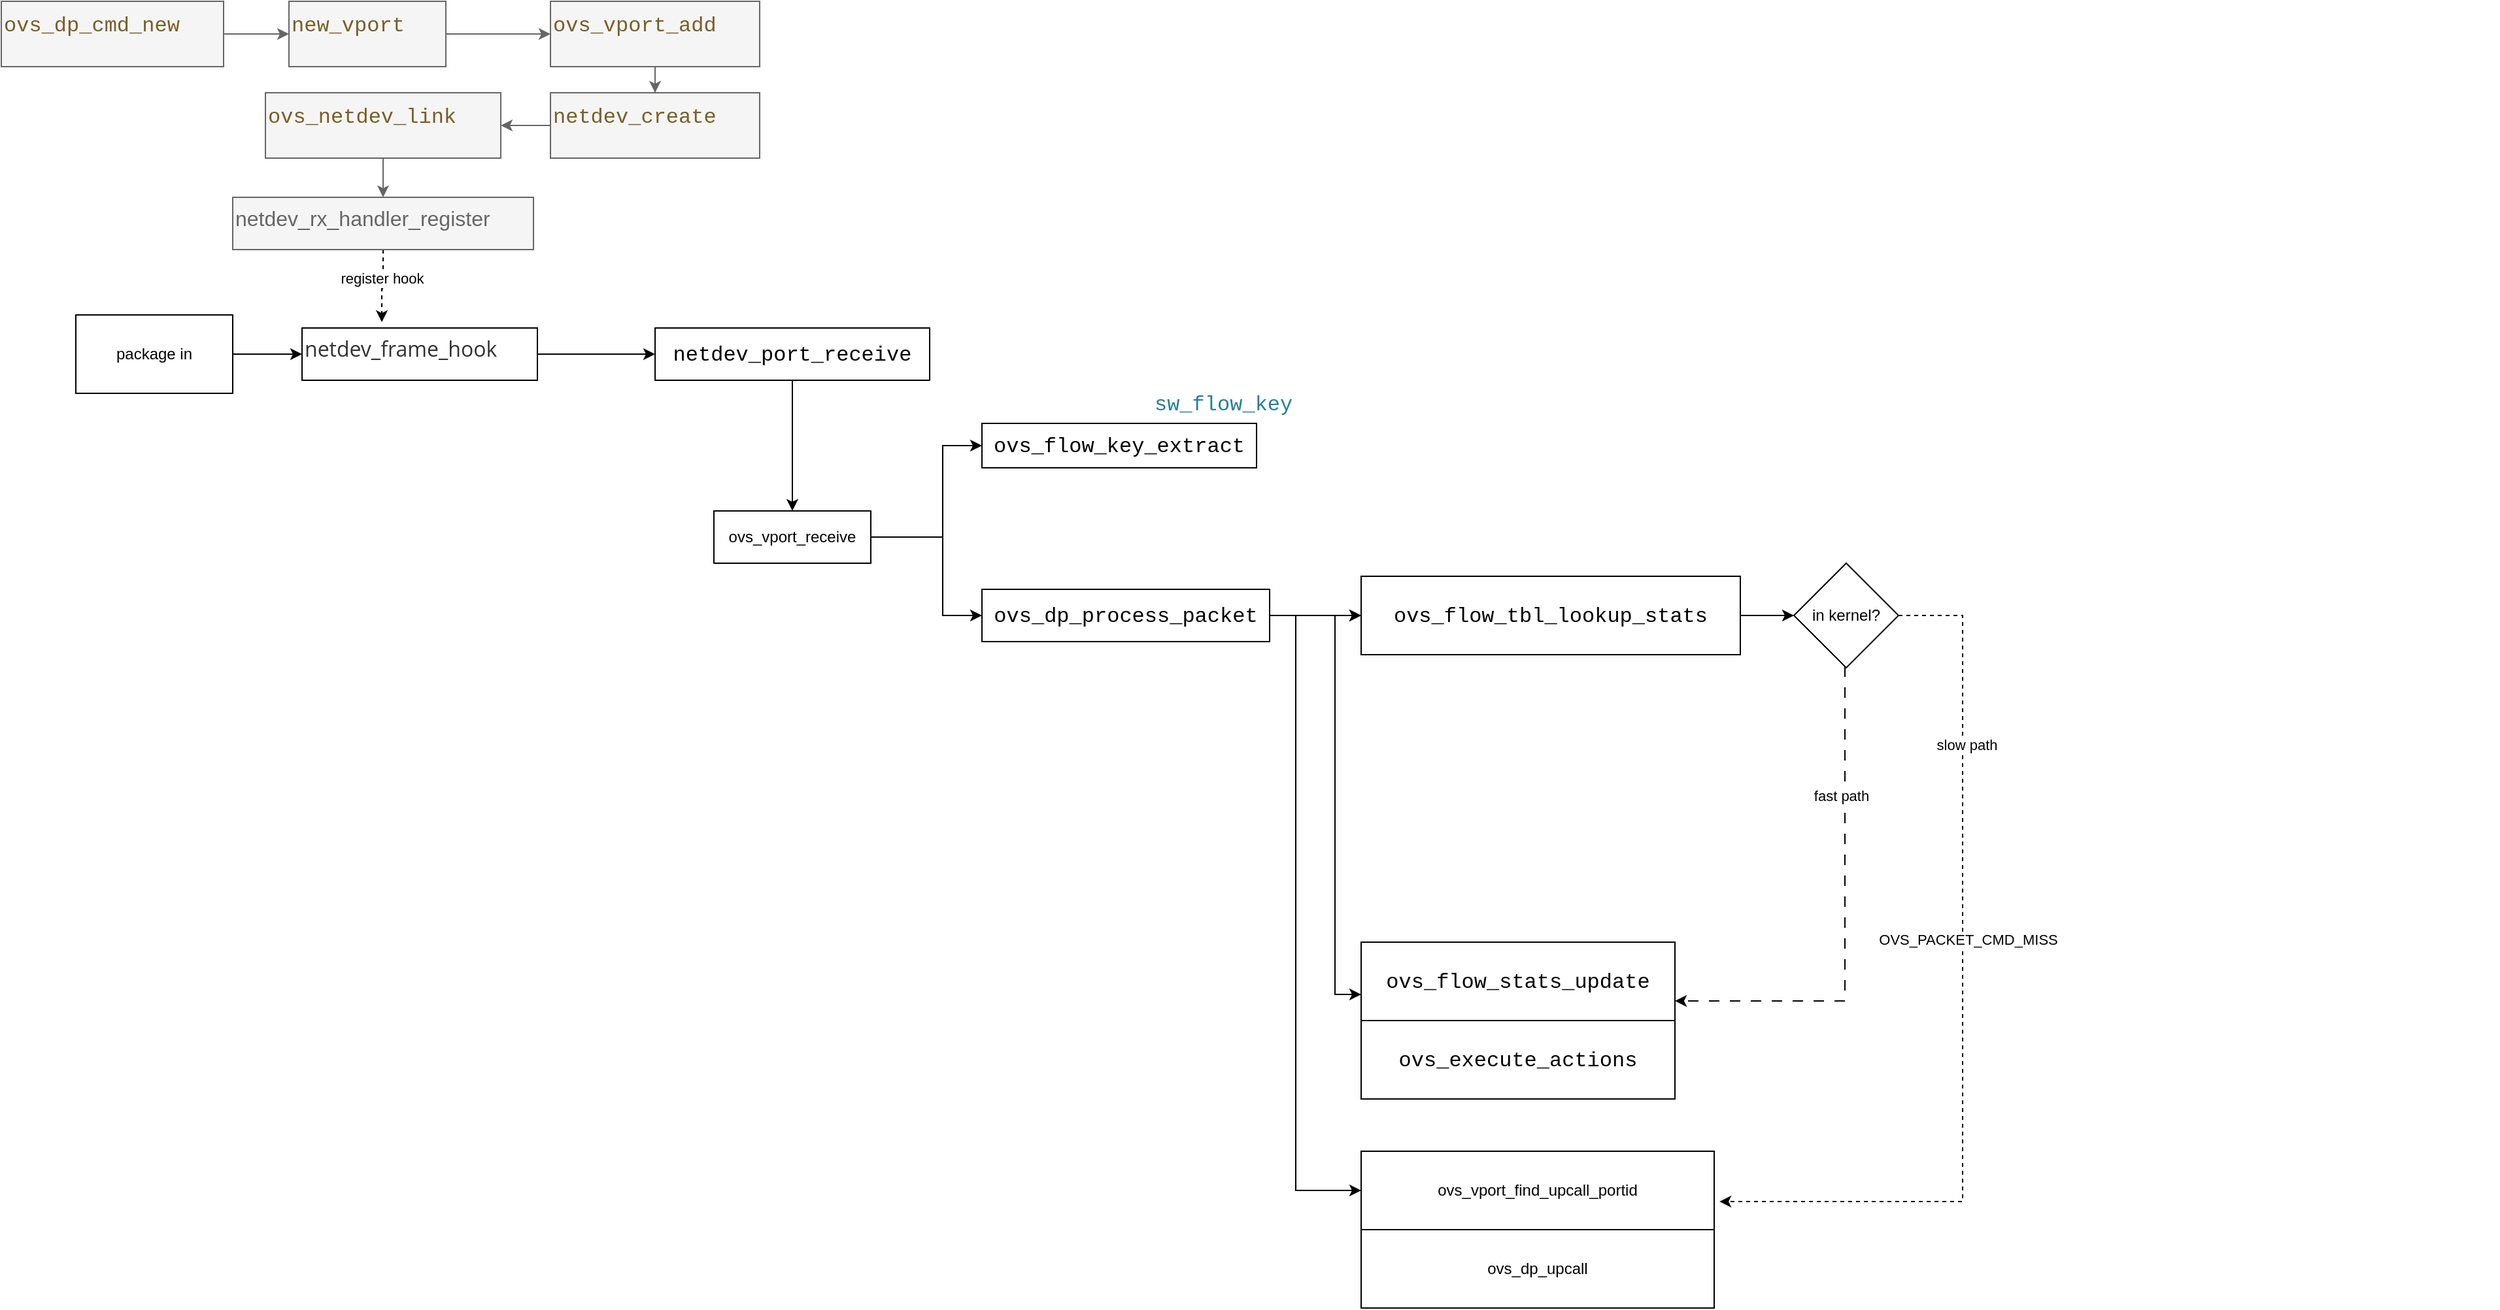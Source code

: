 <mxfile version="21.6.1" type="github" pages="3">
  <diagram name="ovs内核模块" id="A7m8q6VK8YOgvWmJyiGt">
    <mxGraphModel dx="2079" dy="1955" grid="1" gridSize="10" guides="1" tooltips="1" connect="1" arrows="1" fold="1" page="1" pageScale="1" pageWidth="827" pageHeight="1169" math="0" shadow="0">
      <root>
        <mxCell id="0" />
        <mxCell id="1" parent="0" />
        <mxCell id="jp2IF95F6a1i_jXeVOt_-4" value="" style="edgeStyle=orthogonalEdgeStyle;rounded=0;orthogonalLoop=1;jettySize=auto;html=1;" edge="1" parent="1" source="jp2IF95F6a1i_jXeVOt_-1" target="jp2IF95F6a1i_jXeVOt_-3">
          <mxGeometry relative="1" as="geometry" />
        </mxCell>
        <mxCell id="jp2IF95F6a1i_jXeVOt_-1" value="&lt;span style=&quot;color: rgb(51, 51, 51); font-family: &amp;quot;open sans&amp;quot;, &amp;quot;Microsoft Yahei&amp;quot;; font-size: 16px; font-style: normal; font-variant-ligatures: normal; font-variant-caps: normal; font-weight: 400; letter-spacing: normal; orphans: 2; text-align: left; text-indent: 0px; text-transform: none; widows: 2; word-spacing: 0px; -webkit-text-stroke-width: 0px; background-color: rgb(255, 255, 255); text-decoration-thickness: initial; text-decoration-style: initial; text-decoration-color: initial; float: none; display: inline !important;&quot;&gt;netdev_frame_hook&lt;/span&gt;" style="text;whiteSpace=wrap;html=1;strokeColor=default;" vertex="1" parent="1">
          <mxGeometry x="100" y="180" width="180" height="40" as="geometry" />
        </mxCell>
        <mxCell id="jp2IF95F6a1i_jXeVOt_-7" value="" style="edgeStyle=orthogonalEdgeStyle;rounded=0;orthogonalLoop=1;jettySize=auto;html=1;" edge="1" parent="1" source="jp2IF95F6a1i_jXeVOt_-3" target="jp2IF95F6a1i_jXeVOt_-6">
          <mxGeometry relative="1" as="geometry" />
        </mxCell>
        <mxCell id="jp2IF95F6a1i_jXeVOt_-3" value="&lt;div style=&quot;background-color: rgb(255, 255, 255); font-family: Menlo, Monaco, &amp;quot;Courier New&amp;quot;, monospace; font-size: 16px; line-height: 24px;&quot;&gt;netdev_port_receive&lt;/div&gt;" style="whiteSpace=wrap;html=1;" vertex="1" parent="1">
          <mxGeometry x="370" y="180" width="210" height="40" as="geometry" />
        </mxCell>
        <mxCell id="jp2IF95F6a1i_jXeVOt_-11" value="" style="edgeStyle=orthogonalEdgeStyle;rounded=0;orthogonalLoop=1;jettySize=auto;html=1;entryX=0;entryY=0.5;entryDx=0;entryDy=0;" edge="1" parent="1" source="jp2IF95F6a1i_jXeVOt_-6" target="jp2IF95F6a1i_jXeVOt_-9">
          <mxGeometry relative="1" as="geometry">
            <Array as="points">
              <mxPoint x="590" y="340" />
              <mxPoint x="590" y="270" />
            </Array>
          </mxGeometry>
        </mxCell>
        <mxCell id="jp2IF95F6a1i_jXeVOt_-14" value="" style="edgeStyle=orthogonalEdgeStyle;rounded=0;orthogonalLoop=1;jettySize=auto;html=1;" edge="1" parent="1" source="jp2IF95F6a1i_jXeVOt_-6" target="jp2IF95F6a1i_jXeVOt_-13">
          <mxGeometry relative="1" as="geometry">
            <Array as="points">
              <mxPoint x="590" y="340" />
              <mxPoint x="590" y="400" />
            </Array>
          </mxGeometry>
        </mxCell>
        <mxCell id="jp2IF95F6a1i_jXeVOt_-6" value="ovs_vport_receive" style="whiteSpace=wrap;html=1;" vertex="1" parent="1">
          <mxGeometry x="415" y="320" width="120" height="40" as="geometry" />
        </mxCell>
        <mxCell id="jp2IF95F6a1i_jXeVOt_-9" value="&lt;div style=&quot;background-color: rgb(255, 255, 255); font-family: Menlo, Monaco, &amp;quot;Courier New&amp;quot;, monospace; font-size: 16px; line-height: 24px;&quot;&gt;ovs_flow_key_extract&lt;/div&gt;" style="whiteSpace=wrap;html=1;" vertex="1" parent="1">
          <mxGeometry x="620" y="253" width="210" height="34" as="geometry" />
        </mxCell>
        <mxCell id="jp2IF95F6a1i_jXeVOt_-18" value="" style="edgeStyle=orthogonalEdgeStyle;rounded=0;orthogonalLoop=1;jettySize=auto;html=1;" edge="1" parent="1" source="jp2IF95F6a1i_jXeVOt_-13" target="jp2IF95F6a1i_jXeVOt_-17">
          <mxGeometry relative="1" as="geometry" />
        </mxCell>
        <mxCell id="jp2IF95F6a1i_jXeVOt_-33" value="" style="edgeStyle=orthogonalEdgeStyle;rounded=0;orthogonalLoop=1;jettySize=auto;html=1;" edge="1" parent="1" source="jp2IF95F6a1i_jXeVOt_-13" target="jp2IF95F6a1i_jXeVOt_-17">
          <mxGeometry relative="1" as="geometry" />
        </mxCell>
        <mxCell id="jp2IF95F6a1i_jXeVOt_-35" value="" style="edgeStyle=orthogonalEdgeStyle;rounded=0;orthogonalLoop=1;jettySize=auto;html=1;" edge="1" parent="1" source="jp2IF95F6a1i_jXeVOt_-13" target="jp2IF95F6a1i_jXeVOt_-34">
          <mxGeometry relative="1" as="geometry">
            <Array as="points">
              <mxPoint x="860" y="400" />
              <mxPoint x="860" y="840" />
            </Array>
          </mxGeometry>
        </mxCell>
        <mxCell id="jp2IF95F6a1i_jXeVOt_-38" value="" style="edgeStyle=orthogonalEdgeStyle;rounded=0;orthogonalLoop=1;jettySize=auto;html=1;" edge="1" parent="1" source="jp2IF95F6a1i_jXeVOt_-13" target="jp2IF95F6a1i_jXeVOt_-37">
          <mxGeometry relative="1" as="geometry">
            <Array as="points">
              <mxPoint x="890" y="400" />
              <mxPoint x="890" y="690" />
            </Array>
          </mxGeometry>
        </mxCell>
        <mxCell id="jp2IF95F6a1i_jXeVOt_-13" value="&lt;div style=&quot;background-color: rgb(255, 255, 255); font-family: Menlo, Monaco, &amp;quot;Courier New&amp;quot;, monospace; font-size: 16px; line-height: 24px;&quot;&gt;ovs_dp_process_packet&lt;/div&gt;" style="whiteSpace=wrap;html=1;" vertex="1" parent="1">
          <mxGeometry x="620" y="380" width="220" height="40" as="geometry" />
        </mxCell>
        <mxCell id="jp2IF95F6a1i_jXeVOt_-15" value="&lt;div style=&quot;color: rgb(0, 0, 0); background-color: rgb(255, 255, 255); font-family: Menlo, Monaco, &amp;quot;Courier New&amp;quot;, monospace; font-weight: normal; font-size: 16px; line-height: 24px;&quot;&gt;&lt;div&gt;&lt;span style=&quot;color: #267f99;&quot;&gt;sw_flow_key&lt;/span&gt;&lt;/div&gt;&lt;/div&gt;" style="text;whiteSpace=wrap;html=1;" vertex="1" parent="1">
          <mxGeometry x="750" y="220" width="140" height="50" as="geometry" />
        </mxCell>
        <mxCell id="jp2IF95F6a1i_jXeVOt_-20" style="edgeStyle=orthogonalEdgeStyle;rounded=0;orthogonalLoop=1;jettySize=auto;html=1;entryX=0;entryY=0.5;entryDx=0;entryDy=0;" edge="1" parent="1" source="jp2IF95F6a1i_jXeVOt_-17" target="jp2IF95F6a1i_jXeVOt_-19">
          <mxGeometry relative="1" as="geometry" />
        </mxCell>
        <mxCell id="jp2IF95F6a1i_jXeVOt_-17" value="&lt;div style=&quot;background-color: rgb(255, 255, 255); font-family: Menlo, Monaco, &amp;quot;Courier New&amp;quot;, monospace; font-size: 16px; line-height: 24px;&quot;&gt;ovs_flow_tbl_lookup_stats&lt;/div&gt;" style="whiteSpace=wrap;html=1;" vertex="1" parent="1">
          <mxGeometry x="910" y="370" width="290" height="60" as="geometry" />
        </mxCell>
        <mxCell id="jp2IF95F6a1i_jXeVOt_-24" value="" style="edgeStyle=orthogonalEdgeStyle;rounded=0;orthogonalLoop=1;jettySize=auto;html=1;entryX=1.015;entryY=0.642;entryDx=0;entryDy=0;entryPerimeter=0;dashed=1;" edge="1" parent="1" source="jp2IF95F6a1i_jXeVOt_-19" target="jp2IF95F6a1i_jXeVOt_-34">
          <mxGeometry relative="1" as="geometry">
            <Array as="points">
              <mxPoint x="1370" y="400" />
              <mxPoint x="1370" y="849" />
            </Array>
          </mxGeometry>
        </mxCell>
        <mxCell id="jp2IF95F6a1i_jXeVOt_-27" value="OVS_PACKET_CMD_MISS" style="edgeLabel;html=1;align=center;verticalAlign=middle;resizable=0;points=[];" vertex="1" connectable="0" parent="jp2IF95F6a1i_jXeVOt_-24">
          <mxGeometry x="-0.133" y="4" relative="1" as="geometry">
            <mxPoint as="offset" />
          </mxGeometry>
        </mxCell>
        <mxCell id="jp2IF95F6a1i_jXeVOt_-32" value="slow path" style="edgeLabel;html=1;align=center;verticalAlign=middle;resizable=0;points=[];" vertex="1" connectable="0" parent="jp2IF95F6a1i_jXeVOt_-24">
          <mxGeometry x="-0.567" y="3" relative="1" as="geometry">
            <mxPoint as="offset" />
          </mxGeometry>
        </mxCell>
        <mxCell id="jp2IF95F6a1i_jXeVOt_-42" style="edgeStyle=orthogonalEdgeStyle;rounded=0;orthogonalLoop=1;jettySize=auto;html=1;entryX=1;entryY=0.75;entryDx=0;entryDy=0;dashed=1;dashPattern=8 8;" edge="1" parent="1" source="jp2IF95F6a1i_jXeVOt_-19" target="jp2IF95F6a1i_jXeVOt_-37">
          <mxGeometry relative="1" as="geometry">
            <Array as="points">
              <mxPoint x="1280" y="695" />
            </Array>
          </mxGeometry>
        </mxCell>
        <mxCell id="jp2IF95F6a1i_jXeVOt_-43" value="fast path" style="edgeLabel;html=1;align=center;verticalAlign=middle;resizable=0;points=[];" vertex="1" connectable="0" parent="jp2IF95F6a1i_jXeVOt_-42">
          <mxGeometry x="-0.486" y="-3" relative="1" as="geometry">
            <mxPoint as="offset" />
          </mxGeometry>
        </mxCell>
        <mxCell id="jp2IF95F6a1i_jXeVOt_-19" value="in kernel?" style="rhombus;whiteSpace=wrap;html=1;" vertex="1" parent="1">
          <mxGeometry x="1241" y="360" width="80" height="80" as="geometry" />
        </mxCell>
        <mxCell id="jp2IF95F6a1i_jXeVOt_-28" value="&lt;div style=&quot;color: rgb(0, 0, 0); background-color: rgb(255, 255, 255); font-family: Menlo, Monaco, &amp;quot;Courier New&amp;quot;, monospace; font-weight: normal; font-size: 16px; line-height: 24px;&quot;&gt;&lt;br&gt;&lt;/div&gt;" style="text;whiteSpace=wrap;html=1;" vertex="1" parent="1">
          <mxGeometry x="1620" y="500" width="160" height="50" as="geometry" />
        </mxCell>
        <mxCell id="jp2IF95F6a1i_jXeVOt_-34" value="ovs_vport_find_upcall_portid" style="whiteSpace=wrap;html=1;" vertex="1" parent="1">
          <mxGeometry x="910" y="810" width="270" height="60" as="geometry" />
        </mxCell>
        <mxCell id="jp2IF95F6a1i_jXeVOt_-36" value="ovs_dp_upcall" style="whiteSpace=wrap;html=1;" vertex="1" parent="1">
          <mxGeometry x="910" y="870" width="270" height="60" as="geometry" />
        </mxCell>
        <mxCell id="jp2IF95F6a1i_jXeVOt_-37" value="&lt;div style=&quot;background-color: rgb(255, 255, 255); font-family: Menlo, Monaco, &amp;quot;Courier New&amp;quot;, monospace; font-size: 16px; line-height: 24px;&quot;&gt;ovs_flow_stats_update&lt;/div&gt;" style="whiteSpace=wrap;html=1;" vertex="1" parent="1">
          <mxGeometry x="910" y="650" width="240" height="60" as="geometry" />
        </mxCell>
        <mxCell id="jp2IF95F6a1i_jXeVOt_-41" value="&lt;div style=&quot;background-color: rgb(255, 255, 255); font-family: Menlo, Monaco, &amp;quot;Courier New&amp;quot;, monospace; font-size: 16px; line-height: 24px;&quot;&gt;ovs_execute_actions&lt;/div&gt;" style="rounded=0;whiteSpace=wrap;html=1;" vertex="1" parent="1">
          <mxGeometry x="910" y="710" width="240" height="60" as="geometry" />
        </mxCell>
        <mxCell id="jp2IF95F6a1i_jXeVOt_-47" style="edgeStyle=orthogonalEdgeStyle;rounded=0;orthogonalLoop=1;jettySize=auto;html=1;entryX=0.339;entryY=-0.112;entryDx=0;entryDy=0;entryPerimeter=0;dashed=1;" edge="1" parent="1" source="jp2IF95F6a1i_jXeVOt_-44" target="jp2IF95F6a1i_jXeVOt_-1">
          <mxGeometry relative="1" as="geometry" />
        </mxCell>
        <mxCell id="jp2IF95F6a1i_jXeVOt_-48" value="register hook" style="edgeLabel;html=1;align=center;verticalAlign=middle;resizable=0;points=[];" vertex="1" connectable="0" parent="jp2IF95F6a1i_jXeVOt_-47">
          <mxGeometry x="-0.275" y="-1" relative="1" as="geometry">
            <mxPoint y="1" as="offset" />
          </mxGeometry>
        </mxCell>
        <mxCell id="jp2IF95F6a1i_jXeVOt_-44" value="&lt;span style=&quot;color: rgb(102, 102, 102); font-family: 宋体, Arial; font-size: 16px; font-style: normal; font-variant-ligatures: normal; font-variant-caps: normal; font-weight: 400; letter-spacing: normal; orphans: 2; text-align: left; text-indent: 0px; text-transform: none; widows: 2; word-spacing: 0px; -webkit-text-stroke-width: 0px; text-decoration-thickness: initial; text-decoration-style: initial; text-decoration-color: initial; float: none; display: inline !important;&quot;&gt;netdev_rx_handler_register&lt;/span&gt;" style="text;whiteSpace=wrap;html=1;strokeColor=#666666;fillColor=#f5f5f5;fontColor=#333333;labelBackgroundColor=none;" vertex="1" parent="1">
          <mxGeometry x="47" y="80" width="230" height="40" as="geometry" />
        </mxCell>
        <mxCell id="jp2IF95F6a1i_jXeVOt_-46" style="edgeStyle=orthogonalEdgeStyle;rounded=0;orthogonalLoop=1;jettySize=auto;html=1;fillColor=#f5f5f5;strokeColor=#666666;labelBackgroundColor=none;" edge="1" parent="1" source="jp2IF95F6a1i_jXeVOt_-45" target="jp2IF95F6a1i_jXeVOt_-44">
          <mxGeometry relative="1" as="geometry" />
        </mxCell>
        <mxCell id="jp2IF95F6a1i_jXeVOt_-45" value="&lt;div style=&quot;color: rgb(0, 0, 0); font-family: Menlo, Monaco, &amp;quot;Courier New&amp;quot;, monospace; font-weight: normal; font-size: 16px; line-height: 24px;&quot;&gt;&lt;div&gt;&lt;span style=&quot;color: #795e26;&quot;&gt;ovs_netdev_link&lt;/span&gt;&lt;/div&gt;&lt;/div&gt;" style="text;whiteSpace=wrap;html=1;strokeColor=#666666;fillColor=#f5f5f5;fontColor=#333333;labelBackgroundColor=none;" vertex="1" parent="1">
          <mxGeometry x="72" width="180" height="50" as="geometry" />
        </mxCell>
        <mxCell id="jp2IF95F6a1i_jXeVOt_-50" value="" style="edgeStyle=orthogonalEdgeStyle;rounded=0;orthogonalLoop=1;jettySize=auto;html=1;" edge="1" parent="1" source="jp2IF95F6a1i_jXeVOt_-49" target="jp2IF95F6a1i_jXeVOt_-1">
          <mxGeometry relative="1" as="geometry" />
        </mxCell>
        <mxCell id="jp2IF95F6a1i_jXeVOt_-49" value="package in" style="rounded=0;whiteSpace=wrap;html=1;" vertex="1" parent="1">
          <mxGeometry x="-73" y="170" width="120" height="60" as="geometry" />
        </mxCell>
        <mxCell id="jp2IF95F6a1i_jXeVOt_-54" value="" style="edgeStyle=orthogonalEdgeStyle;rounded=0;orthogonalLoop=1;jettySize=auto;html=1;fillColor=#f5f5f5;strokeColor=#666666;labelBackgroundColor=none;" edge="1" parent="1" source="jp2IF95F6a1i_jXeVOt_-51" target="jp2IF95F6a1i_jXeVOt_-45">
          <mxGeometry relative="1" as="geometry" />
        </mxCell>
        <mxCell id="jp2IF95F6a1i_jXeVOt_-51" value="&lt;div style=&quot;color: rgb(0, 0, 0); font-family: Menlo, Monaco, &amp;quot;Courier New&amp;quot;, monospace; font-weight: normal; font-size: 16px; line-height: 24px;&quot;&gt;&lt;div&gt;&lt;span style=&quot;color: #795e26;&quot;&gt;netdev_create&lt;/span&gt;&lt;/div&gt;&lt;/div&gt;" style="text;whiteSpace=wrap;html=1;strokeColor=#666666;fillColor=#f5f5f5;fontColor=#333333;labelBackgroundColor=none;" vertex="1" parent="1">
          <mxGeometry x="290" width="160" height="50" as="geometry" />
        </mxCell>
        <mxCell id="jp2IF95F6a1i_jXeVOt_-53" value="" style="edgeStyle=orthogonalEdgeStyle;rounded=0;orthogonalLoop=1;jettySize=auto;html=1;fillColor=#f5f5f5;strokeColor=#666666;labelBackgroundColor=none;" edge="1" parent="1" source="jp2IF95F6a1i_jXeVOt_-52" target="jp2IF95F6a1i_jXeVOt_-51">
          <mxGeometry relative="1" as="geometry" />
        </mxCell>
        <mxCell id="jp2IF95F6a1i_jXeVOt_-52" value="&lt;div style=&quot;color: rgb(0, 0, 0); font-family: Menlo, Monaco, &amp;quot;Courier New&amp;quot;, monospace; font-weight: normal; font-size: 16px; line-height: 24px;&quot;&gt;&lt;div&gt;&lt;span style=&quot;color: #795e26;&quot;&gt;ovs_vport_add&lt;/span&gt;&lt;/div&gt;&lt;/div&gt;" style="text;whiteSpace=wrap;html=1;strokeColor=#666666;fillColor=#f5f5f5;fontColor=#333333;labelBackgroundColor=none;" vertex="1" parent="1">
          <mxGeometry x="290" y="-70" width="160" height="50" as="geometry" />
        </mxCell>
        <mxCell id="jp2IF95F6a1i_jXeVOt_-56" value="" style="edgeStyle=orthogonalEdgeStyle;rounded=0;orthogonalLoop=1;jettySize=auto;html=1;strokeColor=#666666;fillColor=#f5f5f5;labelBackgroundColor=none;" edge="1" parent="1" source="jp2IF95F6a1i_jXeVOt_-55" target="jp2IF95F6a1i_jXeVOt_-52">
          <mxGeometry relative="1" as="geometry" />
        </mxCell>
        <mxCell id="jp2IF95F6a1i_jXeVOt_-55" value="&lt;div style=&quot;color: rgb(0, 0, 0); font-family: Menlo, Monaco, &amp;quot;Courier New&amp;quot;, monospace; font-weight: normal; font-size: 16px; line-height: 24px;&quot;&gt;&lt;div&gt;&lt;span style=&quot;color: #795e26;&quot;&gt;new_vport&lt;/span&gt;&lt;/div&gt;&lt;/div&gt;" style="text;whiteSpace=wrap;html=1;strokeColor=#666666;fillColor=#f5f5f5;fontColor=#333333;labelBackgroundColor=none;" vertex="1" parent="1">
          <mxGeometry x="90" y="-70" width="120" height="50" as="geometry" />
        </mxCell>
        <mxCell id="jp2IF95F6a1i_jXeVOt_-58" style="edgeStyle=orthogonalEdgeStyle;rounded=0;orthogonalLoop=1;jettySize=auto;html=1;strokeColor=#666666;fillColor=#f5f5f5;labelBackgroundColor=none;" edge="1" parent="1" source="jp2IF95F6a1i_jXeVOt_-57" target="jp2IF95F6a1i_jXeVOt_-55">
          <mxGeometry relative="1" as="geometry" />
        </mxCell>
        <mxCell id="jp2IF95F6a1i_jXeVOt_-57" value="&lt;div style=&quot;color: rgb(0, 0, 0); font-family: Menlo, Monaco, &amp;quot;Courier New&amp;quot;, monospace; font-weight: normal; font-size: 16px; line-height: 24px;&quot;&gt;&lt;div&gt;&lt;span style=&quot;color: #795e26;&quot;&gt;ovs_dp_cmd_new&lt;/span&gt;&lt;/div&gt;&lt;/div&gt;" style="text;whiteSpace=wrap;html=1;strokeColor=#666666;fillColor=#f5f5f5;fontColor=#333333;labelBackgroundColor=none;" vertex="1" parent="1">
          <mxGeometry x="-130" y="-70" width="170" height="50" as="geometry" />
        </mxCell>
      </root>
    </mxGraphModel>
  </diagram>
  <diagram id="9C4N-sqCpMw-pdfa3zA8" name="ct">
    <mxGraphModel dx="1252" dy="786" grid="1" gridSize="10" guides="1" tooltips="1" connect="1" arrows="1" fold="1" page="1" pageScale="1" pageWidth="827" pageHeight="1169" math="0" shadow="0">
      <root>
        <mxCell id="0" />
        <mxCell id="1" parent="0" />
      </root>
    </mxGraphModel>
  </diagram>
  <diagram id="_bPLB6Bnzuy-iDHaOH4O" name="第 3 页">
    <mxGraphModel dx="1252" dy="786" grid="1" gridSize="10" guides="1" tooltips="1" connect="1" arrows="1" fold="1" page="1" pageScale="1" pageWidth="827" pageHeight="1169" math="0" shadow="0">
      <root>
        <mxCell id="0" />
        <mxCell id="1" parent="0" />
      </root>
    </mxGraphModel>
  </diagram>
</mxfile>
